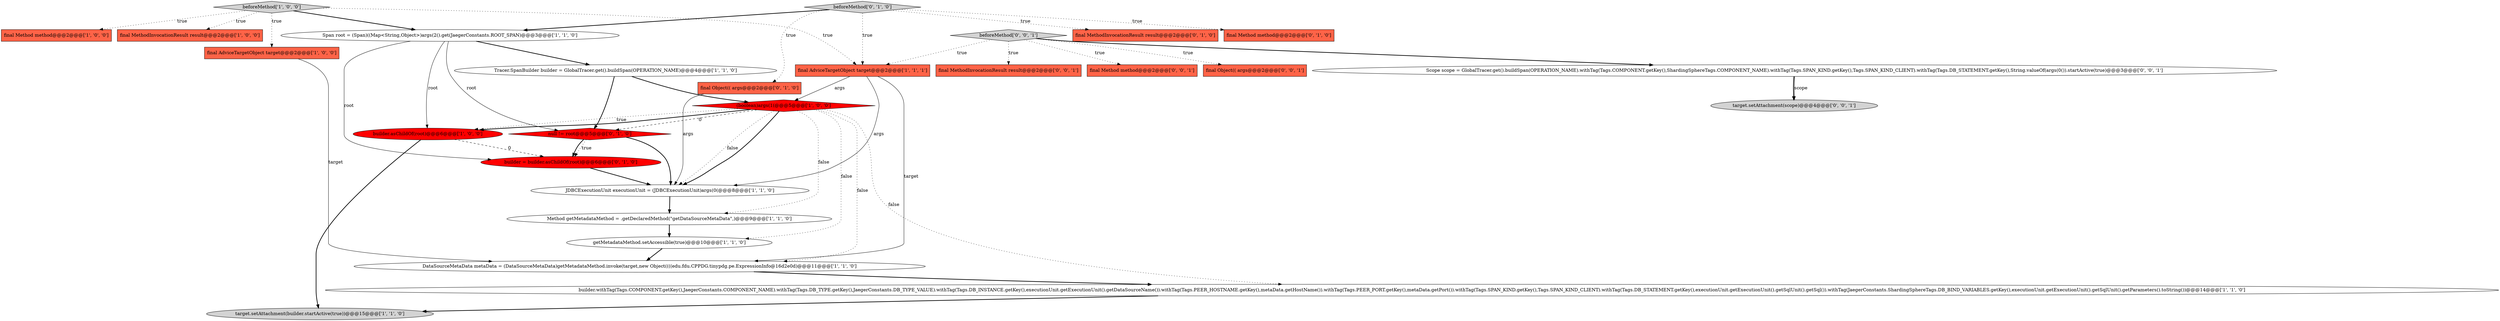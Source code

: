 digraph {
3 [style = filled, label = "(boolean)args(1(@@@5@@@['1', '0', '0']", fillcolor = red, shape = diamond image = "AAA1AAABBB1BBB"];
16 [style = filled, label = "builder = builder.asChildOf(root)@@@6@@@['0', '1', '0']", fillcolor = red, shape = ellipse image = "AAA1AAABBB2BBB"];
11 [style = filled, label = "target.setAttachment(builder.startActive(true))@@@15@@@['1', '1', '0']", fillcolor = lightgray, shape = ellipse image = "AAA0AAABBB1BBB"];
15 [style = filled, label = "final MethodInvocationResult result@@@2@@@['0', '1', '0']", fillcolor = tomato, shape = box image = "AAA0AAABBB2BBB"];
9 [style = filled, label = "final MethodInvocationResult result@@@2@@@['1', '0', '0']", fillcolor = tomato, shape = box image = "AAA0AAABBB1BBB"];
4 [style = filled, label = "JDBCExecutionUnit executionUnit = (JDBCExecutionUnit)args(0(@@@8@@@['1', '1', '0']", fillcolor = white, shape = ellipse image = "AAA0AAABBB1BBB"];
26 [style = filled, label = "target.setAttachment(scope)@@@4@@@['0', '0', '1']", fillcolor = lightgray, shape = ellipse image = "AAA0AAABBB3BBB"];
7 [style = filled, label = "Tracer.SpanBuilder builder = GlobalTracer.get().buildSpan(OPERATION_NAME)@@@4@@@['1', '1', '0']", fillcolor = white, shape = ellipse image = "AAA0AAABBB1BBB"];
2 [style = filled, label = "final AdviceTargetObject target@@@2@@@['1', '0', '0']", fillcolor = tomato, shape = box image = "AAA0AAABBB1BBB"];
12 [style = filled, label = "DataSourceMetaData metaData = (DataSourceMetaData)getMetadataMethod.invoke(target,new Object((((edu.fdu.CPPDG.tinypdg.pe.ExpressionInfo@16d2e0d)@@@11@@@['1', '1', '0']", fillcolor = white, shape = ellipse image = "AAA0AAABBB1BBB"];
10 [style = filled, label = "builder.asChildOf(root)@@@6@@@['1', '0', '0']", fillcolor = red, shape = ellipse image = "AAA1AAABBB1BBB"];
8 [style = filled, label = "builder.withTag(Tags.COMPONENT.getKey(),JaegerConstants.COMPONENT_NAME).withTag(Tags.DB_TYPE.getKey(),JaegerConstants.DB_TYPE_VALUE).withTag(Tags.DB_INSTANCE.getKey(),executionUnit.getExecutionUnit().getDataSourceName()).withTag(Tags.PEER_HOSTNAME.getKey(),metaData.getHostName()).withTag(Tags.PEER_PORT.getKey(),metaData.getPort()).withTag(Tags.SPAN_KIND.getKey(),Tags.SPAN_KIND_CLIENT).withTag(Tags.DB_STATEMENT.getKey(),executionUnit.getExecutionUnit().getSqlUnit().getSql()).withTag(JaegerConstants.ShardingSphereTags.DB_BIND_VARIABLES.getKey(),executionUnit.getExecutionUnit().getSqlUnit().getParameters().toString())@@@14@@@['1', '1', '0']", fillcolor = white, shape = ellipse image = "AAA0AAABBB1BBB"];
24 [style = filled, label = "final MethodInvocationResult result@@@2@@@['0', '0', '1']", fillcolor = tomato, shape = box image = "AAA0AAABBB3BBB"];
20 [style = filled, label = "final Object(( args@@@2@@@['0', '1', '0']", fillcolor = tomato, shape = box image = "AAA0AAABBB2BBB"];
13 [style = filled, label = "beforeMethod['1', '0', '0']", fillcolor = lightgray, shape = diamond image = "AAA0AAABBB1BBB"];
17 [style = filled, label = "null != root@@@5@@@['0', '1', '0']", fillcolor = red, shape = diamond image = "AAA1AAABBB2BBB"];
6 [style = filled, label = "Span root = (Span)((Map<String,Object>)args(2().get(JaegerConstants.ROOT_SPAN)@@@3@@@['1', '1', '0']", fillcolor = white, shape = ellipse image = "AAA0AAABBB1BBB"];
19 [style = filled, label = "beforeMethod['0', '1', '0']", fillcolor = lightgray, shape = diamond image = "AAA0AAABBB2BBB"];
18 [style = filled, label = "final Method method@@@2@@@['0', '1', '0']", fillcolor = tomato, shape = box image = "AAA0AAABBB2BBB"];
25 [style = filled, label = "beforeMethod['0', '0', '1']", fillcolor = lightgray, shape = diamond image = "AAA0AAABBB3BBB"];
21 [style = filled, label = "Scope scope = GlobalTracer.get().buildSpan(OPERATION_NAME).withTag(Tags.COMPONENT.getKey(),ShardingSphereTags.COMPONENT_NAME).withTag(Tags.SPAN_KIND.getKey(),Tags.SPAN_KIND_CLIENT).withTag(Tags.DB_STATEMENT.getKey(),String.valueOf(args(0()).startActive(true)@@@3@@@['0', '0', '1']", fillcolor = white, shape = ellipse image = "AAA0AAABBB3BBB"];
23 [style = filled, label = "final Method method@@@2@@@['0', '0', '1']", fillcolor = tomato, shape = box image = "AAA0AAABBB3BBB"];
0 [style = filled, label = "final Method method@@@2@@@['1', '0', '0']", fillcolor = tomato, shape = box image = "AAA0AAABBB1BBB"];
5 [style = filled, label = "Method getMetadataMethod = .getDeclaredMethod(\"getDataSourceMetaData\",)@@@9@@@['1', '1', '0']", fillcolor = white, shape = ellipse image = "AAA0AAABBB1BBB"];
22 [style = filled, label = "final Object(( args@@@2@@@['0', '0', '1']", fillcolor = tomato, shape = box image = "AAA0AAABBB3BBB"];
1 [style = filled, label = "getMetadataMethod.setAccessible(true)@@@10@@@['1', '1', '0']", fillcolor = white, shape = ellipse image = "AAA0AAABBB1BBB"];
14 [style = filled, label = "final AdviceTargetObject target@@@2@@@['1', '1', '1']", fillcolor = tomato, shape = box image = "AAA0AAABBB1BBB"];
19->14 [style = dotted, label="true"];
3->17 [style = dashed, label="0"];
7->17 [style = bold, label=""];
6->10 [style = solid, label="root"];
3->4 [style = dotted, label="false"];
19->20 [style = dotted, label="true"];
3->10 [style = dotted, label="true"];
17->4 [style = bold, label=""];
19->18 [style = dotted, label="true"];
20->4 [style = solid, label="args"];
25->24 [style = dotted, label="true"];
25->14 [style = dotted, label="true"];
19->15 [style = dotted, label="true"];
14->12 [style = solid, label="target"];
19->6 [style = bold, label=""];
3->8 [style = dotted, label="false"];
3->4 [style = bold, label=""];
6->17 [style = solid, label="root"];
7->3 [style = bold, label=""];
3->12 [style = dotted, label="false"];
17->16 [style = dotted, label="true"];
13->2 [style = dotted, label="true"];
3->10 [style = bold, label=""];
5->1 [style = bold, label=""];
21->26 [style = bold, label=""];
21->26 [style = solid, label="scope"];
14->3 [style = solid, label="args"];
13->0 [style = dotted, label="true"];
12->8 [style = bold, label=""];
1->12 [style = bold, label=""];
25->22 [style = dotted, label="true"];
10->16 [style = dashed, label="0"];
25->23 [style = dotted, label="true"];
13->6 [style = bold, label=""];
16->4 [style = bold, label=""];
6->7 [style = bold, label=""];
3->5 [style = dotted, label="false"];
3->1 [style = dotted, label="false"];
13->14 [style = dotted, label="true"];
8->11 [style = bold, label=""];
4->5 [style = bold, label=""];
6->16 [style = solid, label="root"];
2->12 [style = solid, label="target"];
25->21 [style = bold, label=""];
17->16 [style = bold, label=""];
14->4 [style = solid, label="args"];
10->11 [style = bold, label=""];
13->9 [style = dotted, label="true"];
}
